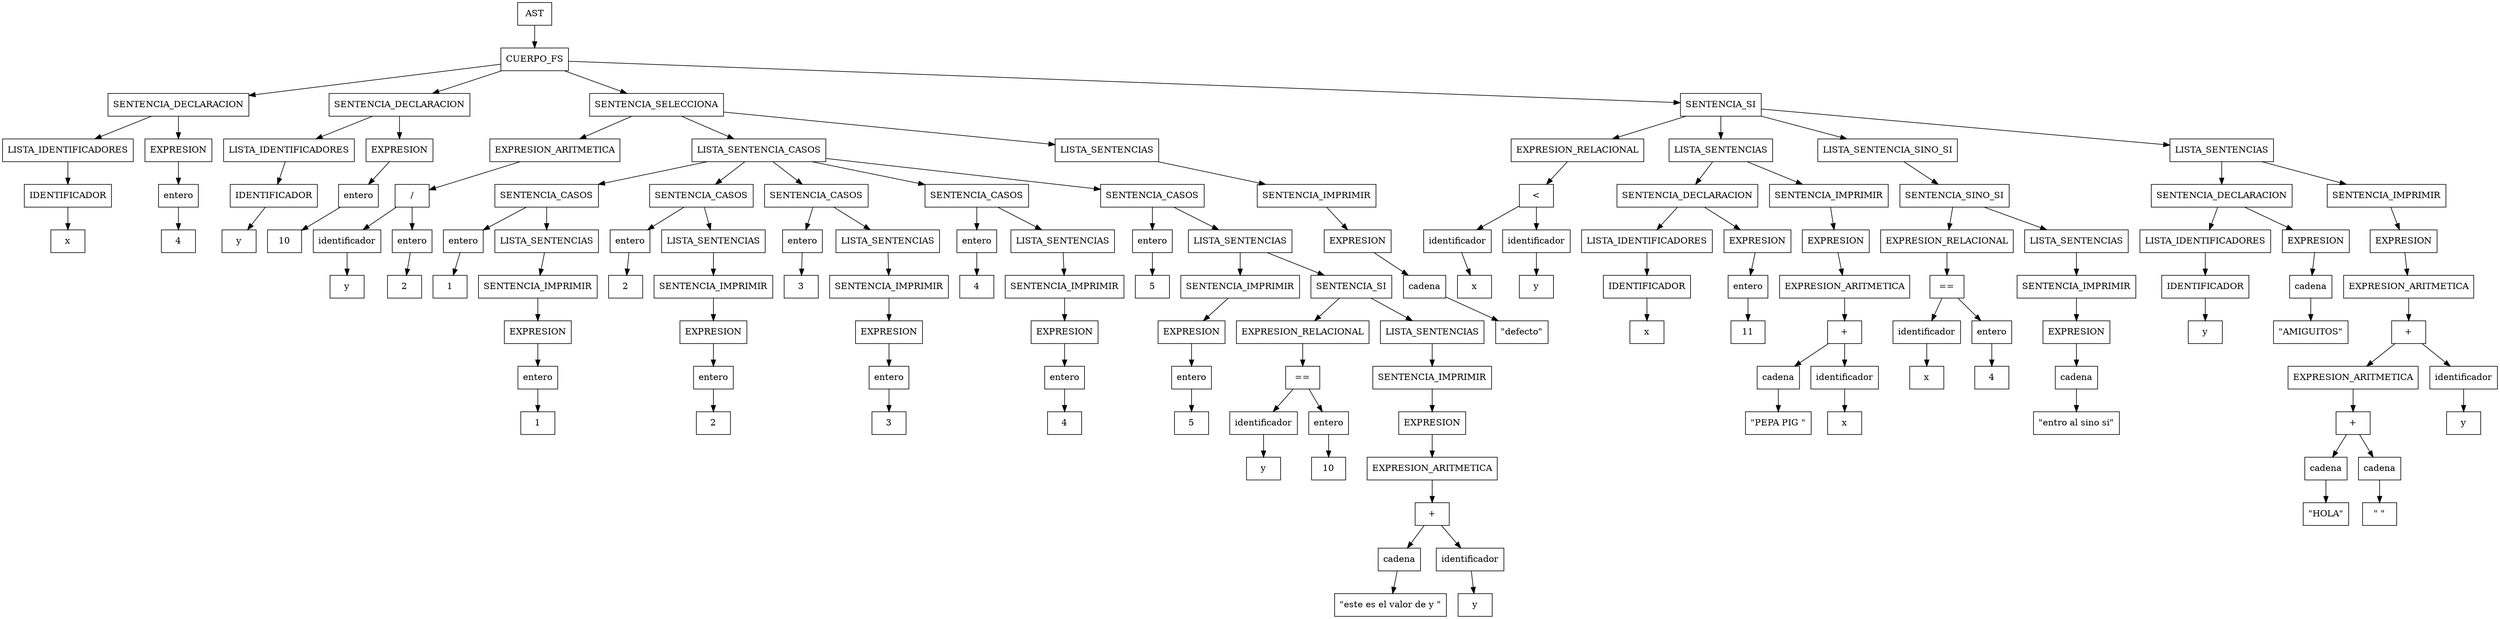 Digraph G{
node[shape="box"]nodo0[label="AST"];
nodo1[label="CUERPO_FS"];
nodo0->nodo1;
nodo2[label="SENTENCIA_DECLARACION"];
nodo1->nodo2;
nodo3[label="LISTA_IDENTIFICADORES"];
nodo2->nodo3;
nodo4[label="IDENTIFICADOR"];
nodo3->nodo4;
nodo5[label="x"];
nodo4->nodo5;
nodo6[label="EXPRESION"];
nodo2->nodo6;
nodo7[label="entero"];
nodo6->nodo7;
nodo8[label="4"];
nodo7->nodo8;
nodo9[label="SENTENCIA_DECLARACION"];
nodo1->nodo9;
nodo10[label="LISTA_IDENTIFICADORES"];
nodo9->nodo10;
nodo11[label="IDENTIFICADOR"];
nodo10->nodo11;
nodo12[label="y"];
nodo11->nodo12;
nodo13[label="EXPRESION"];
nodo9->nodo13;
nodo14[label="entero"];
nodo13->nodo14;
nodo15[label="10"];
nodo14->nodo15;
nodo16[label="SENTENCIA_SELECCIONA"];
nodo1->nodo16;
nodo17[label="EXPRESION_ARITMETICA"];
nodo16->nodo17;
nodo18[label="/"];
nodo17->nodo18;
nodo19[label="identificador"];
nodo18->nodo19;
nodo20[label="y"];
nodo19->nodo20;
nodo21[label="entero"];
nodo18->nodo21;
nodo22[label="2"];
nodo21->nodo22;
nodo23[label="LISTA_SENTENCIA_CASOS"];
nodo16->nodo23;
nodo24[label="SENTENCIA_CASOS"];
nodo23->nodo24;
nodo25[label="entero"];
nodo24->nodo25;
nodo26[label="1"];
nodo25->nodo26;
nodo27[label="LISTA_SENTENCIAS"];
nodo24->nodo27;
nodo28[label="SENTENCIA_IMPRIMIR"];
nodo27->nodo28;
nodo29[label="EXPRESION"];
nodo28->nodo29;
nodo30[label="entero"];
nodo29->nodo30;
nodo31[label="1"];
nodo30->nodo31;
nodo32[label="SENTENCIA_CASOS"];
nodo23->nodo32;
nodo33[label="entero"];
nodo32->nodo33;
nodo34[label="2"];
nodo33->nodo34;
nodo35[label="LISTA_SENTENCIAS"];
nodo32->nodo35;
nodo36[label="SENTENCIA_IMPRIMIR"];
nodo35->nodo36;
nodo37[label="EXPRESION"];
nodo36->nodo37;
nodo38[label="entero"];
nodo37->nodo38;
nodo39[label="2"];
nodo38->nodo39;
nodo40[label="SENTENCIA_CASOS"];
nodo23->nodo40;
nodo41[label="entero"];
nodo40->nodo41;
nodo42[label="3"];
nodo41->nodo42;
nodo43[label="LISTA_SENTENCIAS"];
nodo40->nodo43;
nodo44[label="SENTENCIA_IMPRIMIR"];
nodo43->nodo44;
nodo45[label="EXPRESION"];
nodo44->nodo45;
nodo46[label="entero"];
nodo45->nodo46;
nodo47[label="3"];
nodo46->nodo47;
nodo48[label="SENTENCIA_CASOS"];
nodo23->nodo48;
nodo49[label="entero"];
nodo48->nodo49;
nodo50[label="4"];
nodo49->nodo50;
nodo51[label="LISTA_SENTENCIAS"];
nodo48->nodo51;
nodo52[label="SENTENCIA_IMPRIMIR"];
nodo51->nodo52;
nodo53[label="EXPRESION"];
nodo52->nodo53;
nodo54[label="entero"];
nodo53->nodo54;
nodo55[label="4"];
nodo54->nodo55;
nodo56[label="SENTENCIA_CASOS"];
nodo23->nodo56;
nodo57[label="entero"];
nodo56->nodo57;
nodo58[label="5"];
nodo57->nodo58;
nodo59[label="LISTA_SENTENCIAS"];
nodo56->nodo59;
nodo60[label="SENTENCIA_IMPRIMIR"];
nodo59->nodo60;
nodo61[label="EXPRESION"];
nodo60->nodo61;
nodo62[label="entero"];
nodo61->nodo62;
nodo63[label="5"];
nodo62->nodo63;
nodo64[label="SENTENCIA_SI"];
nodo59->nodo64;
nodo65[label="EXPRESION_RELACIONAL"];
nodo64->nodo65;
nodo66[label="=="];
nodo65->nodo66;
nodo67[label="identificador"];
nodo66->nodo67;
nodo68[label="y"];
nodo67->nodo68;
nodo69[label="entero"];
nodo66->nodo69;
nodo70[label="10"];
nodo69->nodo70;
nodo71[label="LISTA_SENTENCIAS"];
nodo64->nodo71;
nodo72[label="SENTENCIA_IMPRIMIR"];
nodo71->nodo72;
nodo73[label="EXPRESION"];
nodo72->nodo73;
nodo74[label="EXPRESION_ARITMETICA"];
nodo73->nodo74;
nodo75[label="+"];
nodo74->nodo75;
nodo76[label="cadena"];
nodo75->nodo76;
nodo77[label="\"este es el valor de y \""];
nodo76->nodo77;
nodo78[label="identificador"];
nodo75->nodo78;
nodo79[label="y"];
nodo78->nodo79;
nodo80[label="LISTA_SENTENCIAS"];
nodo16->nodo80;
nodo81[label="SENTENCIA_IMPRIMIR"];
nodo80->nodo81;
nodo82[label="EXPRESION"];
nodo81->nodo82;
nodo83[label="cadena"];
nodo82->nodo83;
nodo84[label="\"defecto\""];
nodo83->nodo84;
nodo85[label="SENTENCIA_SI"];
nodo1->nodo85;
nodo86[label="EXPRESION_RELACIONAL"];
nodo85->nodo86;
nodo87[label="<"];
nodo86->nodo87;
nodo88[label="identificador"];
nodo87->nodo88;
nodo89[label="x"];
nodo88->nodo89;
nodo90[label="identificador"];
nodo87->nodo90;
nodo91[label="y"];
nodo90->nodo91;
nodo92[label="LISTA_SENTENCIAS"];
nodo85->nodo92;
nodo93[label="SENTENCIA_DECLARACION"];
nodo92->nodo93;
nodo94[label="LISTA_IDENTIFICADORES"];
nodo93->nodo94;
nodo95[label="IDENTIFICADOR"];
nodo94->nodo95;
nodo96[label="x"];
nodo95->nodo96;
nodo97[label="EXPRESION"];
nodo93->nodo97;
nodo98[label="entero"];
nodo97->nodo98;
nodo99[label="11"];
nodo98->nodo99;
nodo100[label="SENTENCIA_IMPRIMIR"];
nodo92->nodo100;
nodo101[label="EXPRESION"];
nodo100->nodo101;
nodo102[label="EXPRESION_ARITMETICA"];
nodo101->nodo102;
nodo103[label="+"];
nodo102->nodo103;
nodo104[label="cadena"];
nodo103->nodo104;
nodo105[label="\"PEPA PIG \""];
nodo104->nodo105;
nodo106[label="identificador"];
nodo103->nodo106;
nodo107[label="x"];
nodo106->nodo107;
nodo108[label="LISTA_SENTENCIA_SINO_SI"];
nodo85->nodo108;
nodo109[label="SENTENCIA_SINO_SI"];
nodo108->nodo109;
nodo110[label="EXPRESION_RELACIONAL"];
nodo109->nodo110;
nodo111[label="=="];
nodo110->nodo111;
nodo112[label="identificador"];
nodo111->nodo112;
nodo113[label="x"];
nodo112->nodo113;
nodo114[label="entero"];
nodo111->nodo114;
nodo115[label="4"];
nodo114->nodo115;
nodo116[label="LISTA_SENTENCIAS"];
nodo109->nodo116;
nodo117[label="SENTENCIA_IMPRIMIR"];
nodo116->nodo117;
nodo118[label="EXPRESION"];
nodo117->nodo118;
nodo119[label="cadena"];
nodo118->nodo119;
nodo120[label="\"entro al sino si\""];
nodo119->nodo120;
nodo121[label="LISTA_SENTENCIAS"];
nodo85->nodo121;
nodo122[label="SENTENCIA_DECLARACION"];
nodo121->nodo122;
nodo123[label="LISTA_IDENTIFICADORES"];
nodo122->nodo123;
nodo124[label="IDENTIFICADOR"];
nodo123->nodo124;
nodo125[label="y"];
nodo124->nodo125;
nodo126[label="EXPRESION"];
nodo122->nodo126;
nodo127[label="cadena"];
nodo126->nodo127;
nodo128[label="\"AMIGUITOS\""];
nodo127->nodo128;
nodo129[label="SENTENCIA_IMPRIMIR"];
nodo121->nodo129;
nodo130[label="EXPRESION"];
nodo129->nodo130;
nodo131[label="EXPRESION_ARITMETICA"];
nodo130->nodo131;
nodo132[label="+"];
nodo131->nodo132;
nodo133[label="EXPRESION_ARITMETICA"];
nodo132->nodo133;
nodo134[label="+"];
nodo133->nodo134;
nodo135[label="cadena"];
nodo134->nodo135;
nodo136[label="\"HOLA\""];
nodo135->nodo136;
nodo137[label="cadena"];
nodo134->nodo137;
nodo138[label="\" \""];
nodo137->nodo138;
nodo139[label="identificador"];
nodo132->nodo139;
nodo140[label="y"];
nodo139->nodo140;
}
